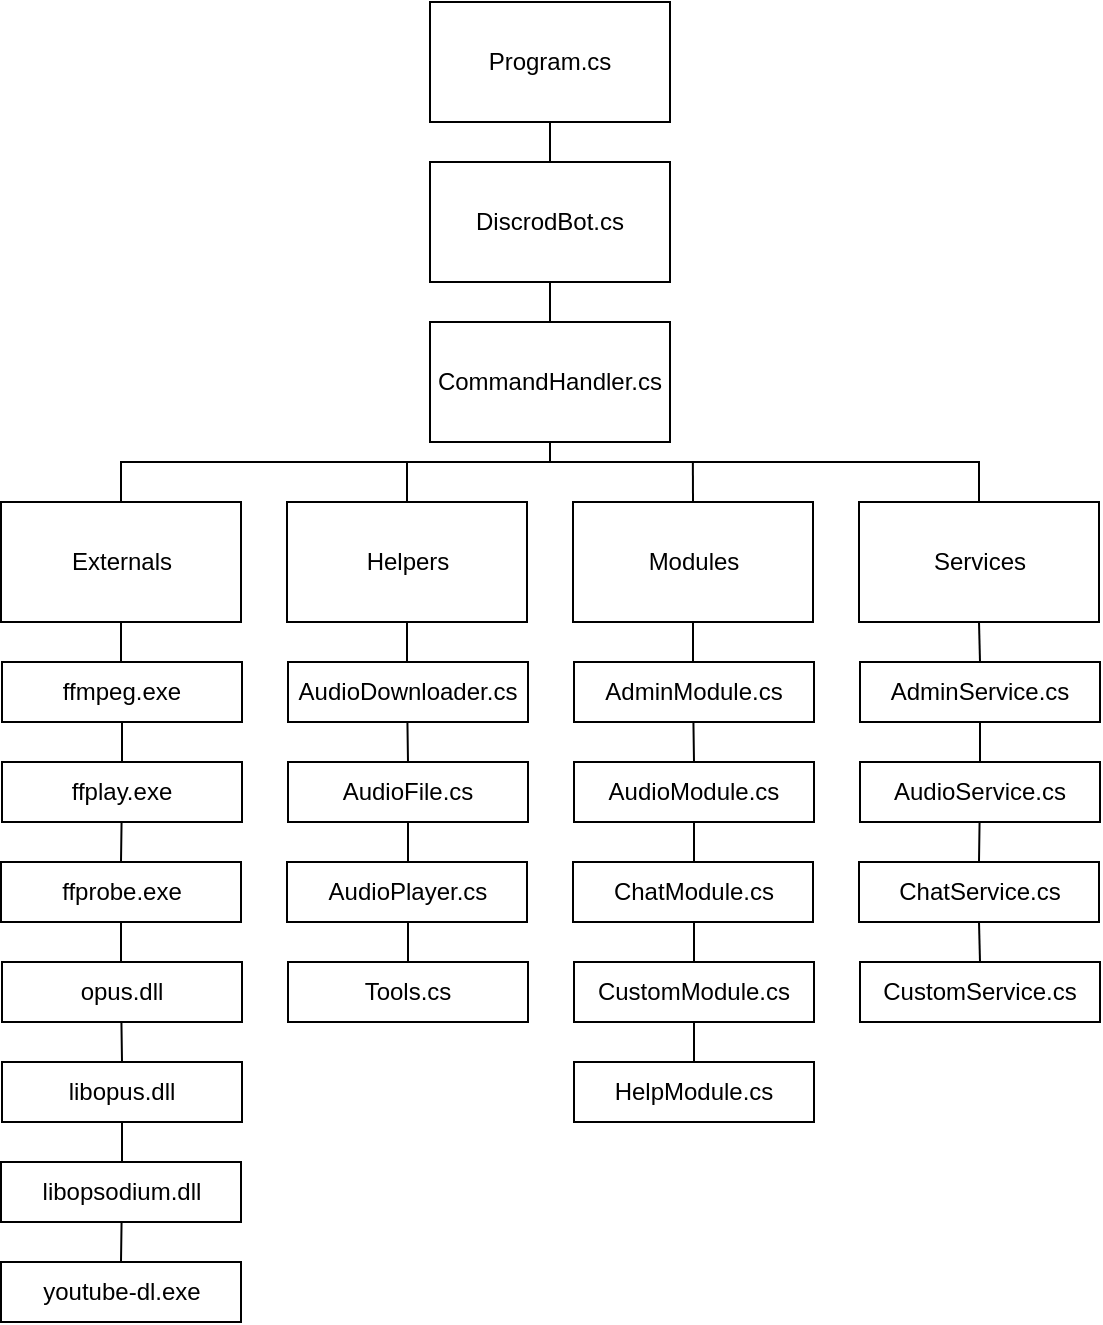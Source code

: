 <mxfile version="12.3.2" type="device" pages="1"><diagram id="fYLMkLpSNslkFAd0fzXM" name="Page-1"><mxGraphModel dx="946" dy="725" grid="1" gridSize="10" guides="1" tooltips="1" connect="1" arrows="1" fold="1" page="1" pageScale="1" pageWidth="827" pageHeight="1169" math="0" shadow="0"><root><mxCell id="0"/><mxCell id="1" parent="0"/><mxCell id="oZ8RuCFf2vp5TBld1dkc-32" style="edgeStyle=orthogonalEdgeStyle;rounded=0;orthogonalLoop=1;jettySize=auto;html=1;exitX=0.5;exitY=1;exitDx=0;exitDy=0;endArrow=none;endFill=0;" edge="1" parent="1" source="oZ8RuCFf2vp5TBld1dkc-1" target="oZ8RuCFf2vp5TBld1dkc-2"><mxGeometry relative="1" as="geometry"/></mxCell><mxCell id="oZ8RuCFf2vp5TBld1dkc-1" value="Program.cs" style="rounded=0;whiteSpace=wrap;html=1;" vertex="1" parent="1"><mxGeometry x="320" y="150" width="120" height="60" as="geometry"/></mxCell><mxCell id="oZ8RuCFf2vp5TBld1dkc-33" style="edgeStyle=orthogonalEdgeStyle;rounded=0;orthogonalLoop=1;jettySize=auto;html=1;exitX=0.5;exitY=1;exitDx=0;exitDy=0;entryX=0.5;entryY=0;entryDx=0;entryDy=0;endArrow=none;endFill=0;" edge="1" parent="1" source="oZ8RuCFf2vp5TBld1dkc-2" target="oZ8RuCFf2vp5TBld1dkc-3"><mxGeometry relative="1" as="geometry"/></mxCell><mxCell id="oZ8RuCFf2vp5TBld1dkc-2" value="DiscrodBot.cs" style="rounded=0;whiteSpace=wrap;html=1;" vertex="1" parent="1"><mxGeometry x="320" y="230" width="120" height="60" as="geometry"/></mxCell><mxCell id="oZ8RuCFf2vp5TBld1dkc-34" style="edgeStyle=orthogonalEdgeStyle;rounded=0;orthogonalLoop=1;jettySize=auto;html=1;exitX=0.5;exitY=1;exitDx=0;exitDy=0;entryX=0.5;entryY=0;entryDx=0;entryDy=0;endArrow=none;endFill=0;" edge="1" parent="1" source="oZ8RuCFf2vp5TBld1dkc-3" target="oZ8RuCFf2vp5TBld1dkc-4"><mxGeometry relative="1" as="geometry"><Array as="points"><mxPoint x="380" y="380"/><mxPoint x="166" y="380"/></Array></mxGeometry></mxCell><mxCell id="oZ8RuCFf2vp5TBld1dkc-3" value="CommandHandler.cs" style="rounded=0;whiteSpace=wrap;html=1;" vertex="1" parent="1"><mxGeometry x="320" y="310" width="120" height="60" as="geometry"/></mxCell><mxCell id="oZ8RuCFf2vp5TBld1dkc-39" style="edgeStyle=orthogonalEdgeStyle;rounded=0;orthogonalLoop=1;jettySize=auto;html=1;exitX=0.5;exitY=1;exitDx=0;exitDy=0;endArrow=none;endFill=0;" edge="1" parent="1" source="oZ8RuCFf2vp5TBld1dkc-4" target="oZ8RuCFf2vp5TBld1dkc-22"><mxGeometry relative="1" as="geometry"/></mxCell><mxCell id="oZ8RuCFf2vp5TBld1dkc-4" value="Externals" style="rounded=0;whiteSpace=wrap;html=1;" vertex="1" parent="1"><mxGeometry x="105.5" y="400" width="120" height="60" as="geometry"/></mxCell><mxCell id="oZ8RuCFf2vp5TBld1dkc-38" value="" style="edgeStyle=orthogonalEdgeStyle;rounded=0;orthogonalLoop=1;jettySize=auto;html=1;endArrow=none;endFill=0;" edge="1" parent="1" source="oZ8RuCFf2vp5TBld1dkc-5"><mxGeometry relative="1" as="geometry"><mxPoint x="309" y="380" as="targetPoint"/></mxGeometry></mxCell><mxCell id="oZ8RuCFf2vp5TBld1dkc-43" value="" style="edgeStyle=orthogonalEdgeStyle;rounded=0;orthogonalLoop=1;jettySize=auto;html=1;endArrow=none;endFill=0;" edge="1" parent="1" source="oZ8RuCFf2vp5TBld1dkc-5" target="oZ8RuCFf2vp5TBld1dkc-19"><mxGeometry relative="1" as="geometry"/></mxCell><mxCell id="oZ8RuCFf2vp5TBld1dkc-5" value="Helpers" style="rounded=0;whiteSpace=wrap;html=1;" vertex="1" parent="1"><mxGeometry x="248.5" y="400" width="120" height="60" as="geometry"/></mxCell><mxCell id="oZ8RuCFf2vp5TBld1dkc-36" style="edgeStyle=orthogonalEdgeStyle;rounded=0;orthogonalLoop=1;jettySize=auto;html=1;exitX=0.5;exitY=0;exitDx=0;exitDy=0;endArrow=none;endFill=0;" edge="1" parent="1" source="oZ8RuCFf2vp5TBld1dkc-6"><mxGeometry relative="1" as="geometry"><mxPoint x="451.429" y="380.238" as="targetPoint"/></mxGeometry></mxCell><mxCell id="oZ8RuCFf2vp5TBld1dkc-45" value="" style="edgeStyle=orthogonalEdgeStyle;rounded=0;orthogonalLoop=1;jettySize=auto;html=1;endArrow=none;endFill=0;" edge="1" parent="1" source="oZ8RuCFf2vp5TBld1dkc-6" target="oZ8RuCFf2vp5TBld1dkc-15"><mxGeometry relative="1" as="geometry"/></mxCell><mxCell id="oZ8RuCFf2vp5TBld1dkc-6" value="Modules" style="rounded=0;whiteSpace=wrap;html=1;" vertex="1" parent="1"><mxGeometry x="391.5" y="400" width="120" height="60" as="geometry"/></mxCell><mxCell id="oZ8RuCFf2vp5TBld1dkc-35" style="edgeStyle=orthogonalEdgeStyle;rounded=0;orthogonalLoop=1;jettySize=auto;html=1;exitX=0.5;exitY=0;exitDx=0;exitDy=0;endArrow=none;endFill=0;" edge="1" parent="1" source="oZ8RuCFf2vp5TBld1dkc-7"><mxGeometry relative="1" as="geometry"><mxPoint x="380" y="380" as="targetPoint"/><Array as="points"><mxPoint x="594" y="380"/></Array></mxGeometry></mxCell><mxCell id="oZ8RuCFf2vp5TBld1dkc-55" style="edgeStyle=orthogonalEdgeStyle;rounded=0;orthogonalLoop=1;jettySize=auto;html=1;exitX=0.5;exitY=1;exitDx=0;exitDy=0;entryX=0.5;entryY=0;entryDx=0;entryDy=0;endArrow=none;endFill=0;" edge="1" parent="1" source="oZ8RuCFf2vp5TBld1dkc-7" target="oZ8RuCFf2vp5TBld1dkc-8"><mxGeometry relative="1" as="geometry"/></mxCell><mxCell id="oZ8RuCFf2vp5TBld1dkc-7" value="Services" style="rounded=0;whiteSpace=wrap;html=1;" vertex="1" parent="1"><mxGeometry x="534.5" y="400" width="120" height="60" as="geometry"/></mxCell><mxCell id="oZ8RuCFf2vp5TBld1dkc-50" value="" style="edgeStyle=orthogonalEdgeStyle;rounded=0;orthogonalLoop=1;jettySize=auto;html=1;endArrow=none;endFill=0;" edge="1" parent="1" source="oZ8RuCFf2vp5TBld1dkc-8" target="oZ8RuCFf2vp5TBld1dkc-10"><mxGeometry relative="1" as="geometry"/></mxCell><mxCell id="oZ8RuCFf2vp5TBld1dkc-8" value="AdminService.cs&lt;br&gt;" style="rounded=0;whiteSpace=wrap;html=1;" vertex="1" parent="1"><mxGeometry x="535" y="480" width="120" height="30" as="geometry"/></mxCell><mxCell id="oZ8RuCFf2vp5TBld1dkc-9" value="AudioService.cs" style="rounded=0;whiteSpace=wrap;html=1;" vertex="1" parent="1"><mxGeometry x="535" y="530" width="120" height="30" as="geometry"/></mxCell><mxCell id="oZ8RuCFf2vp5TBld1dkc-10" value="ChatService.cs" style="rounded=0;whiteSpace=wrap;html=1;" vertex="1" parent="1"><mxGeometry x="534.5" y="580" width="120" height="30" as="geometry"/></mxCell><mxCell id="oZ8RuCFf2vp5TBld1dkc-54" style="edgeStyle=orthogonalEdgeStyle;rounded=0;orthogonalLoop=1;jettySize=auto;html=1;exitX=0.5;exitY=0;exitDx=0;exitDy=0;entryX=0.5;entryY=1;entryDx=0;entryDy=0;endArrow=none;endFill=0;" edge="1" parent="1" source="oZ8RuCFf2vp5TBld1dkc-11" target="oZ8RuCFf2vp5TBld1dkc-10"><mxGeometry relative="1" as="geometry"/></mxCell><mxCell id="oZ8RuCFf2vp5TBld1dkc-11" value="CustomService.cs" style="rounded=0;whiteSpace=wrap;html=1;" vertex="1" parent="1"><mxGeometry x="535" y="630" width="120" height="30" as="geometry"/></mxCell><mxCell id="oZ8RuCFf2vp5TBld1dkc-14" value="AdminModule.cs" style="rounded=0;whiteSpace=wrap;html=1;" vertex="1" parent="1"><mxGeometry x="392" y="480" width="120" height="30" as="geometry"/></mxCell><mxCell id="oZ8RuCFf2vp5TBld1dkc-46" value="" style="edgeStyle=orthogonalEdgeStyle;rounded=0;orthogonalLoop=1;jettySize=auto;html=1;endArrow=none;endFill=0;" edge="1" parent="1" source="oZ8RuCFf2vp5TBld1dkc-15" target="oZ8RuCFf2vp5TBld1dkc-17"><mxGeometry relative="1" as="geometry"/></mxCell><mxCell id="oZ8RuCFf2vp5TBld1dkc-15" value="AudioModule.cs" style="rounded=0;whiteSpace=wrap;html=1;" vertex="1" parent="1"><mxGeometry x="392" y="530" width="120" height="30" as="geometry"/></mxCell><mxCell id="oZ8RuCFf2vp5TBld1dkc-16" value="ChatModule.cs" style="rounded=0;whiteSpace=wrap;html=1;" vertex="1" parent="1"><mxGeometry x="391.5" y="580" width="120" height="30" as="geometry"/></mxCell><mxCell id="oZ8RuCFf2vp5TBld1dkc-49" style="edgeStyle=orthogonalEdgeStyle;rounded=0;orthogonalLoop=1;jettySize=auto;html=1;exitX=0.5;exitY=1;exitDx=0;exitDy=0;entryX=0.5;entryY=0;entryDx=0;entryDy=0;endArrow=none;endFill=0;" edge="1" parent="1" source="oZ8RuCFf2vp5TBld1dkc-17" target="oZ8RuCFf2vp5TBld1dkc-26"><mxGeometry relative="1" as="geometry"/></mxCell><mxCell id="oZ8RuCFf2vp5TBld1dkc-17" value="CustomModule.cs" style="rounded=0;whiteSpace=wrap;html=1;" vertex="1" parent="1"><mxGeometry x="392" y="630" width="120" height="30" as="geometry"/></mxCell><mxCell id="oZ8RuCFf2vp5TBld1dkc-18" value="AudioDownloader.cs" style="rounded=0;whiteSpace=wrap;html=1;" vertex="1" parent="1"><mxGeometry x="249" y="480" width="120" height="30" as="geometry"/></mxCell><mxCell id="oZ8RuCFf2vp5TBld1dkc-44" value="" style="edgeStyle=orthogonalEdgeStyle;rounded=0;orthogonalLoop=1;jettySize=auto;html=1;endArrow=none;endFill=0;" edge="1" parent="1" source="oZ8RuCFf2vp5TBld1dkc-19" target="oZ8RuCFf2vp5TBld1dkc-21"><mxGeometry relative="1" as="geometry"/></mxCell><mxCell id="oZ8RuCFf2vp5TBld1dkc-19" value="AudioFile.cs" style="rounded=0;whiteSpace=wrap;html=1;" vertex="1" parent="1"><mxGeometry x="249" y="530" width="120" height="30" as="geometry"/></mxCell><mxCell id="oZ8RuCFf2vp5TBld1dkc-20" value="AudioPlayer.cs" style="rounded=0;whiteSpace=wrap;html=1;" vertex="1" parent="1"><mxGeometry x="248.5" y="580" width="120" height="30" as="geometry"/></mxCell><mxCell id="oZ8RuCFf2vp5TBld1dkc-21" value="Tools.cs" style="rounded=0;whiteSpace=wrap;html=1;" vertex="1" parent="1"><mxGeometry x="249" y="630" width="120" height="30" as="geometry"/></mxCell><mxCell id="oZ8RuCFf2vp5TBld1dkc-40" value="" style="edgeStyle=orthogonalEdgeStyle;rounded=0;orthogonalLoop=1;jettySize=auto;html=1;endArrow=none;endFill=0;" edge="1" parent="1" source="oZ8RuCFf2vp5TBld1dkc-22" target="oZ8RuCFf2vp5TBld1dkc-24"><mxGeometry relative="1" as="geometry"/></mxCell><mxCell id="oZ8RuCFf2vp5TBld1dkc-22" value="ffmpeg.exe" style="rounded=0;whiteSpace=wrap;html=1;" vertex="1" parent="1"><mxGeometry x="106" y="480" width="120" height="30" as="geometry"/></mxCell><mxCell id="oZ8RuCFf2vp5TBld1dkc-23" value="ffplay.exe" style="rounded=0;whiteSpace=wrap;html=1;" vertex="1" parent="1"><mxGeometry x="106" y="530" width="120" height="30" as="geometry"/></mxCell><mxCell id="oZ8RuCFf2vp5TBld1dkc-41" value="" style="edgeStyle=orthogonalEdgeStyle;rounded=0;orthogonalLoop=1;jettySize=auto;html=1;endArrow=none;endFill=0;" edge="1" parent="1" source="oZ8RuCFf2vp5TBld1dkc-24" target="oZ8RuCFf2vp5TBld1dkc-28"><mxGeometry relative="1" as="geometry"/></mxCell><mxCell id="oZ8RuCFf2vp5TBld1dkc-24" value="ffprobe.exe" style="rounded=0;whiteSpace=wrap;html=1;" vertex="1" parent="1"><mxGeometry x="105.5" y="580" width="120" height="30" as="geometry"/></mxCell><mxCell id="oZ8RuCFf2vp5TBld1dkc-25" value="opus.dll" style="rounded=0;whiteSpace=wrap;html=1;" vertex="1" parent="1"><mxGeometry x="106" y="630" width="120" height="30" as="geometry"/></mxCell><mxCell id="oZ8RuCFf2vp5TBld1dkc-26" value="HelpModule.cs" style="rounded=0;whiteSpace=wrap;html=1;" vertex="1" parent="1"><mxGeometry x="392" y="680" width="120" height="30" as="geometry"/></mxCell><mxCell id="oZ8RuCFf2vp5TBld1dkc-42" value="" style="edgeStyle=orthogonalEdgeStyle;rounded=0;orthogonalLoop=1;jettySize=auto;html=1;endArrow=none;endFill=0;" edge="1" parent="1" source="oZ8RuCFf2vp5TBld1dkc-28" target="oZ8RuCFf2vp5TBld1dkc-30"><mxGeometry relative="1" as="geometry"/></mxCell><mxCell id="oZ8RuCFf2vp5TBld1dkc-28" value="libopus.dll" style="rounded=0;whiteSpace=wrap;html=1;" vertex="1" parent="1"><mxGeometry x="106" y="680" width="120" height="30" as="geometry"/></mxCell><mxCell id="oZ8RuCFf2vp5TBld1dkc-29" value="libopsodium.dll" style="rounded=0;whiteSpace=wrap;html=1;" vertex="1" parent="1"><mxGeometry x="105.5" y="730" width="120" height="30" as="geometry"/></mxCell><mxCell id="oZ8RuCFf2vp5TBld1dkc-30" value="youtube-dl.exe" style="rounded=0;whiteSpace=wrap;html=1;" vertex="1" parent="1"><mxGeometry x="105.5" y="780" width="120" height="30" as="geometry"/></mxCell></root></mxGraphModel></diagram></mxfile>
